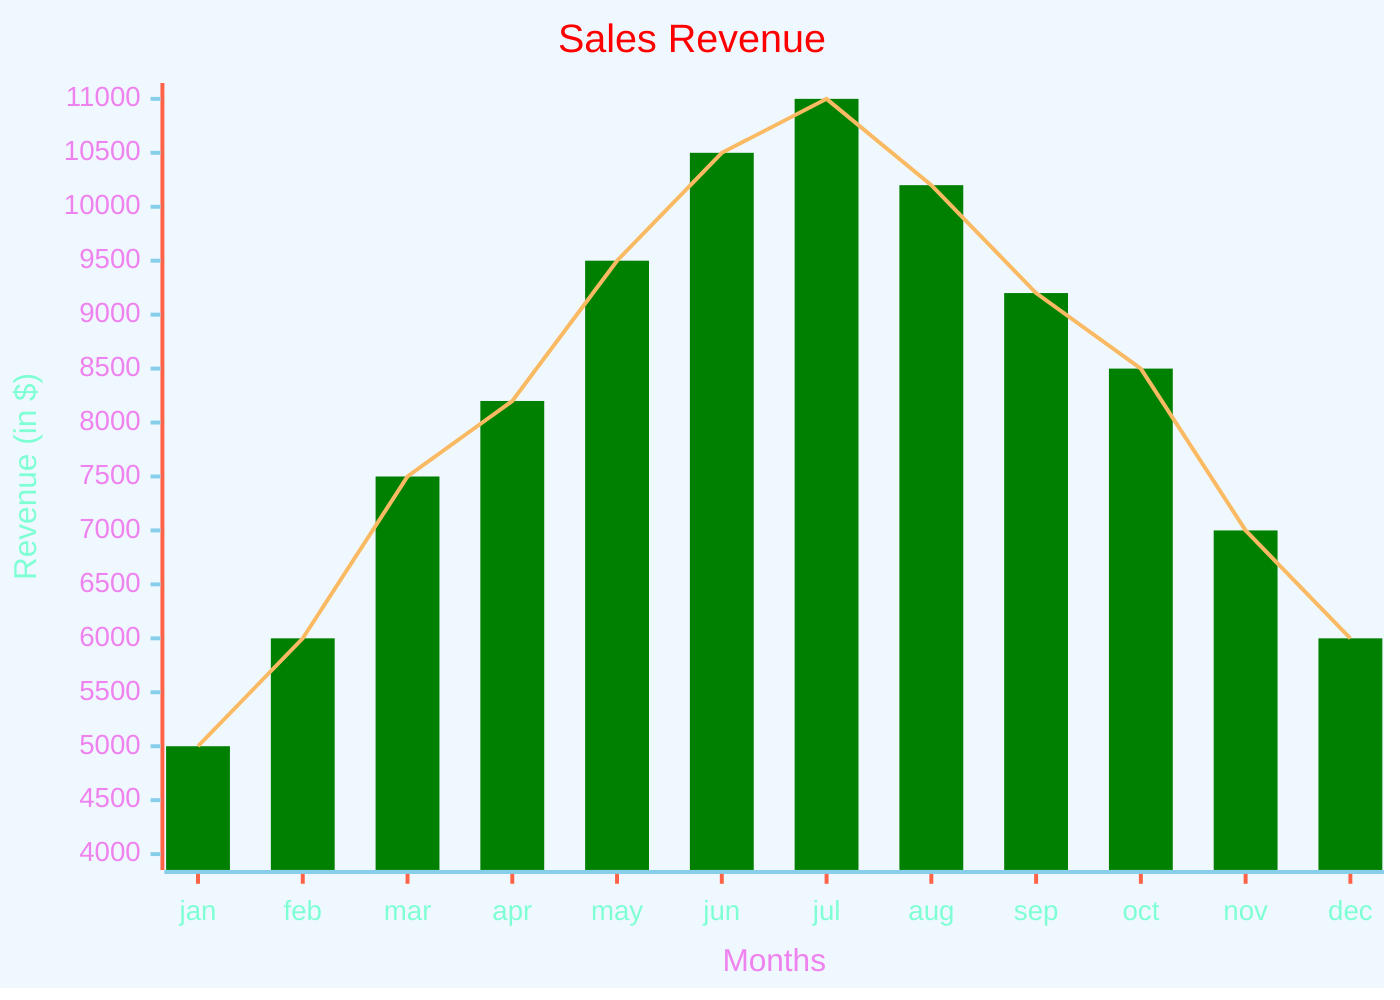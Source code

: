 ---
config:
  themeVariables:
    xyChart:
      titleColor: "#ff0000"
      backgroundColor: "#f0f8ff"
      yAxisLabelColor: "#ee82ee"
      yAxisTitleColor: "#7fffd4"
      yAxisTickColor: "#87ceeb"
      yAxisLineColor: "#ff6347"
      xAxisLabelColor: "#7fffd4"
      xAxisTitleColor: "#ee82ee"
      xAxisTickColor: "#ff6347"
      xAxisLineColor: "#87ceeb"
      plotColorPalette: "#008000, #faba63"
---
    xychart
      title "Sales Revenue"
      x-axis Months [jan, feb, mar, apr, may, jun, jul, aug, sep, oct, nov, dec]
      y-axis "Revenue (in $)" 4000 --> 11000
      bar [5000, 6000, 7500, 8200, 9500, 10500, 11000, 10200, 9200, 8500, 7000, 6000]
      line [5000, 6000, 7500, 8200, 9500, 10500, 11000, 10200, 9200, 8500, 7000, 6000]